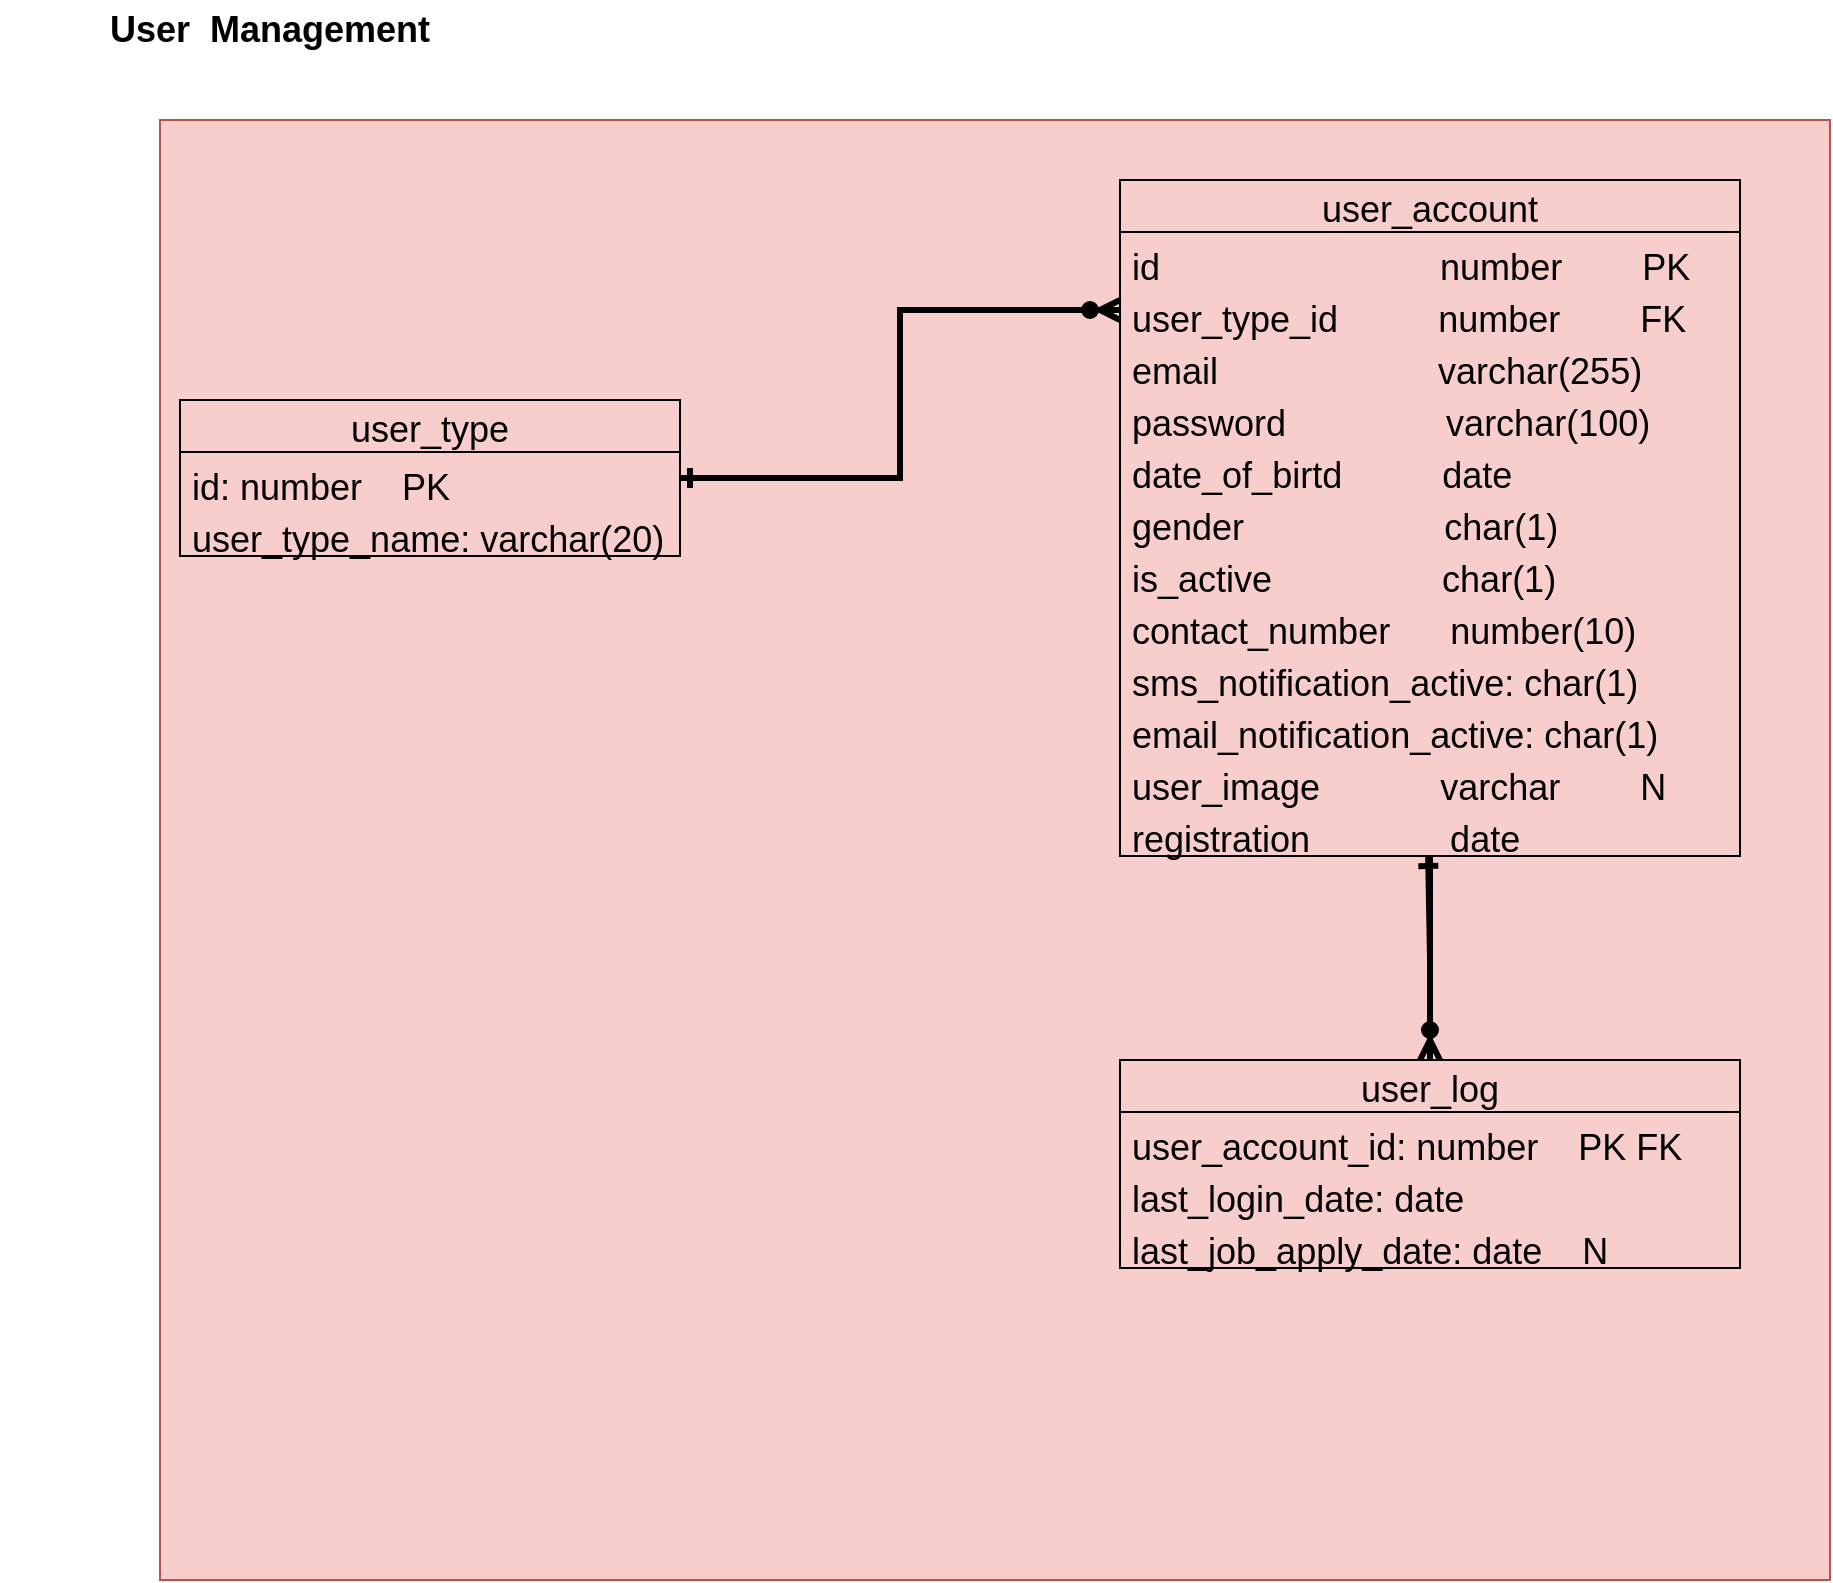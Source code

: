 <mxfile version="15.1.3" type="device"><diagram id="njpAS-azFAWi_Iukm7s_" name="Trang-1"><mxGraphModel dx="1136" dy="648" grid="1" gridSize="10" guides="1" tooltips="1" connect="1" arrows="1" fold="1" page="1" pageScale="1" pageWidth="3300" pageHeight="4681" math="0" shadow="0"><root><mxCell id="0"/><mxCell id="1" parent="0"/><mxCell id="1v4oxGpXoGR4_rd3tIF4-1" value="User&amp;nbsp; Management" style="text;html=1;strokeColor=none;fillColor=none;align=center;verticalAlign=middle;whiteSpace=wrap;rounded=0;fontStyle=1;fontSize=18;" parent="1" vertex="1"><mxGeometry x="10" y="10" width="270" height="30" as="geometry"/></mxCell><mxCell id="1v4oxGpXoGR4_rd3tIF4-2" value="" style="rounded=0;whiteSpace=wrap;html=1;fontSize=18;fillColor=#f8cecc;strokeColor=#b85450;" parent="1" vertex="1"><mxGeometry x="90" y="70" width="835" height="730" as="geometry"/></mxCell><mxCell id="1v4oxGpXoGR4_rd3tIF4-33" style="edgeStyle=orthogonalEdgeStyle;rounded=0;orthogonalLoop=1;jettySize=auto;html=1;fontSize=18;endArrow=ERzeroToMany;endFill=0;strokeWidth=3;" parent="1" source="1v4oxGpXoGR4_rd3tIF4-4" target="1v4oxGpXoGR4_rd3tIF4-25" edge="1"><mxGeometry relative="1" as="geometry"/></mxCell><mxCell id="1v4oxGpXoGR4_rd3tIF4-4" value="user_account" style="swimlane;fontStyle=0;childLayout=stackLayout;horizontal=1;startSize=26;fillColor=none;horizontalStack=0;resizeParent=1;resizeParentMax=0;resizeLast=0;collapsible=1;marginBottom=0;fontSize=18;" parent="1" vertex="1"><mxGeometry x="570" y="100" width="310" height="338" as="geometry"/></mxCell><mxCell id="1v4oxGpXoGR4_rd3tIF4-6" value="id                            number        PK" style="text;strokeColor=none;fillColor=none;align=left;verticalAlign=top;spacingLeft=4;spacingRight=4;overflow=hidden;rotatable=0;points=[[0,0.5],[1,0.5]];portConstraint=eastwest;fontSize=18;" parent="1v4oxGpXoGR4_rd3tIF4-4" vertex="1"><mxGeometry y="26" width="310" height="26" as="geometry"/></mxCell><mxCell id="1v4oxGpXoGR4_rd3tIF4-8" value="user_type_id          number        FK" style="text;strokeColor=none;fillColor=none;align=left;verticalAlign=top;spacingLeft=4;spacingRight=4;overflow=hidden;rotatable=0;points=[[0,0.5],[1,0.5]];portConstraint=eastwest;fontSize=18;" parent="1v4oxGpXoGR4_rd3tIF4-4" vertex="1"><mxGeometry y="52" width="310" height="26" as="geometry"/></mxCell><mxCell id="1v4oxGpXoGR4_rd3tIF4-10" value="email                      varchar(255)" style="text;strokeColor=none;fillColor=none;align=left;verticalAlign=top;spacingLeft=4;spacingRight=4;overflow=hidden;rotatable=0;points=[[0,0.5],[1,0.5]];portConstraint=eastwest;fontSize=18;" parent="1v4oxGpXoGR4_rd3tIF4-4" vertex="1"><mxGeometry y="78" width="310" height="26" as="geometry"/></mxCell><mxCell id="1v4oxGpXoGR4_rd3tIF4-9" value="password                varchar(100)" style="text;strokeColor=none;fillColor=none;align=left;verticalAlign=top;spacingLeft=4;spacingRight=4;overflow=hidden;rotatable=0;points=[[0,0.5],[1,0.5]];portConstraint=eastwest;fontSize=18;" parent="1v4oxGpXoGR4_rd3tIF4-4" vertex="1"><mxGeometry y="104" width="310" height="26" as="geometry"/></mxCell><mxCell id="1v4oxGpXoGR4_rd3tIF4-12" value="date_of_birtd          date" style="text;strokeColor=none;fillColor=none;align=left;verticalAlign=top;spacingLeft=4;spacingRight=4;overflow=hidden;rotatable=0;points=[[0,0.5],[1,0.5]];portConstraint=eastwest;fontSize=18;" parent="1v4oxGpXoGR4_rd3tIF4-4" vertex="1"><mxGeometry y="130" width="310" height="26" as="geometry"/></mxCell><mxCell id="1v4oxGpXoGR4_rd3tIF4-14" value="gender                    char(1)" style="text;strokeColor=none;fillColor=none;align=left;verticalAlign=top;spacingLeft=4;spacingRight=4;overflow=hidden;rotatable=0;points=[[0,0.5],[1,0.5]];portConstraint=eastwest;fontSize=18;" parent="1v4oxGpXoGR4_rd3tIF4-4" vertex="1"><mxGeometry y="156" width="310" height="26" as="geometry"/></mxCell><mxCell id="1v4oxGpXoGR4_rd3tIF4-16" value="is_active                 char(1)" style="text;strokeColor=none;fillColor=none;align=left;verticalAlign=top;spacingLeft=4;spacingRight=4;overflow=hidden;rotatable=0;points=[[0,0.5],[1,0.5]];portConstraint=eastwest;fontSize=18;" parent="1v4oxGpXoGR4_rd3tIF4-4" vertex="1"><mxGeometry y="182" width="310" height="26" as="geometry"/></mxCell><mxCell id="1v4oxGpXoGR4_rd3tIF4-18" value="contact_number      number(10)" style="text;strokeColor=none;fillColor=none;align=left;verticalAlign=top;spacingLeft=4;spacingRight=4;overflow=hidden;rotatable=0;points=[[0,0.5],[1,0.5]];portConstraint=eastwest;fontSize=18;" parent="1v4oxGpXoGR4_rd3tIF4-4" vertex="1"><mxGeometry y="208" width="310" height="26" as="geometry"/></mxCell><mxCell id="1v4oxGpXoGR4_rd3tIF4-17" value="sms_notification_active: char(1)" style="text;strokeColor=none;fillColor=none;align=left;verticalAlign=top;spacingLeft=4;spacingRight=4;overflow=hidden;rotatable=0;points=[[0,0.5],[1,0.5]];portConstraint=eastwest;fontSize=18;" parent="1v4oxGpXoGR4_rd3tIF4-4" vertex="1"><mxGeometry y="234" width="310" height="26" as="geometry"/></mxCell><mxCell id="1v4oxGpXoGR4_rd3tIF4-15" value="email_notification_active: char(1)" style="text;strokeColor=none;fillColor=none;align=left;verticalAlign=top;spacingLeft=4;spacingRight=4;overflow=hidden;rotatable=0;points=[[0,0.5],[1,0.5]];portConstraint=eastwest;fontSize=18;" parent="1v4oxGpXoGR4_rd3tIF4-4" vertex="1"><mxGeometry y="260" width="310" height="26" as="geometry"/></mxCell><mxCell id="1v4oxGpXoGR4_rd3tIF4-13" value="user_image            varchar        N" style="text;strokeColor=none;fillColor=none;align=left;verticalAlign=top;spacingLeft=4;spacingRight=4;overflow=hidden;rotatable=0;points=[[0,0.5],[1,0.5]];portConstraint=eastwest;fontSize=18;" parent="1v4oxGpXoGR4_rd3tIF4-4" vertex="1"><mxGeometry y="286" width="310" height="26" as="geometry"/></mxCell><mxCell id="1v4oxGpXoGR4_rd3tIF4-11" value="registration              date" style="text;strokeColor=none;fillColor=none;align=left;verticalAlign=top;spacingLeft=4;spacingRight=4;overflow=hidden;rotatable=0;points=[[0,0.5],[1,0.5]];portConstraint=eastwest;fontSize=18;" parent="1v4oxGpXoGR4_rd3tIF4-4" vertex="1"><mxGeometry y="312" width="310" height="26" as="geometry"/></mxCell><mxCell id="1v4oxGpXoGR4_rd3tIF4-19" value="user_type" style="swimlane;fontStyle=0;childLayout=stackLayout;horizontal=1;startSize=26;fillColor=none;horizontalStack=0;resizeParent=1;resizeParentMax=0;resizeLast=0;collapsible=1;marginBottom=0;fontSize=18;" parent="1" vertex="1"><mxGeometry x="100" y="210" width="250" height="78" as="geometry"/></mxCell><mxCell id="1v4oxGpXoGR4_rd3tIF4-20" value="id: number    PK" style="text;strokeColor=none;fillColor=none;align=left;verticalAlign=top;spacingLeft=4;spacingRight=4;overflow=hidden;rotatable=0;points=[[0,0.5],[1,0.5]];portConstraint=eastwest;fontSize=18;" parent="1v4oxGpXoGR4_rd3tIF4-19" vertex="1"><mxGeometry y="26" width="250" height="26" as="geometry"/></mxCell><mxCell id="1v4oxGpXoGR4_rd3tIF4-21" value="user_type_name: varchar(20)" style="text;strokeColor=none;fillColor=none;align=left;verticalAlign=top;spacingLeft=4;spacingRight=4;overflow=hidden;rotatable=0;points=[[0,0.5],[1,0.5]];portConstraint=eastwest;fontSize=18;" parent="1v4oxGpXoGR4_rd3tIF4-19" vertex="1"><mxGeometry y="52" width="250" height="26" as="geometry"/></mxCell><mxCell id="1v4oxGpXoGR4_rd3tIF4-23" style="edgeStyle=orthogonalEdgeStyle;rounded=0;orthogonalLoop=1;jettySize=auto;html=1;fontSize=18;endArrow=ERzeroToMany;endFill=0;strokeWidth=3;" parent="1" source="1v4oxGpXoGR4_rd3tIF4-20" target="1v4oxGpXoGR4_rd3tIF4-8" edge="1"><mxGeometry relative="1" as="geometry"/></mxCell><mxCell id="1v4oxGpXoGR4_rd3tIF4-24" style="edgeStyle=orthogonalEdgeStyle;rounded=0;orthogonalLoop=1;jettySize=auto;html=1;entryX=1;entryY=0.5;entryDx=0;entryDy=0;fontSize=18;endArrow=ERone;endFill=0;strokeWidth=3;" parent="1" source="1v4oxGpXoGR4_rd3tIF4-8" target="1v4oxGpXoGR4_rd3tIF4-20" edge="1"><mxGeometry relative="1" as="geometry"/></mxCell><mxCell id="1v4oxGpXoGR4_rd3tIF4-35" style="edgeStyle=orthogonalEdgeStyle;rounded=0;orthogonalLoop=1;jettySize=auto;html=1;entryX=0.497;entryY=1;entryDx=0;entryDy=0;entryPerimeter=0;fontSize=18;endArrow=ERone;endFill=0;strokeWidth=3;" parent="1" source="1v4oxGpXoGR4_rd3tIF4-25" target="1v4oxGpXoGR4_rd3tIF4-11" edge="1"><mxGeometry relative="1" as="geometry"/></mxCell><mxCell id="1v4oxGpXoGR4_rd3tIF4-25" value="user_log" style="swimlane;fontStyle=0;childLayout=stackLayout;horizontal=1;startSize=26;fillColor=none;horizontalStack=0;resizeParent=1;resizeParentMax=0;resizeLast=0;collapsible=1;marginBottom=0;fontSize=18;" parent="1" vertex="1"><mxGeometry x="570" y="540" width="310" height="104" as="geometry"/></mxCell><mxCell id="1v4oxGpXoGR4_rd3tIF4-27" value="user_account_id: number    PK FK" style="text;strokeColor=none;fillColor=none;align=left;verticalAlign=top;spacingLeft=4;spacingRight=4;overflow=hidden;rotatable=0;points=[[0,0.5],[1,0.5]];portConstraint=eastwest;fontSize=18;" parent="1v4oxGpXoGR4_rd3tIF4-25" vertex="1"><mxGeometry y="26" width="310" height="26" as="geometry"/></mxCell><mxCell id="1v4oxGpXoGR4_rd3tIF4-32" value="last_login_date: date" style="text;strokeColor=none;fillColor=none;align=left;verticalAlign=top;spacingLeft=4;spacingRight=4;overflow=hidden;rotatable=0;points=[[0,0.5],[1,0.5]];portConstraint=eastwest;fontSize=18;" parent="1v4oxGpXoGR4_rd3tIF4-25" vertex="1"><mxGeometry y="52" width="310" height="26" as="geometry"/></mxCell><mxCell id="1v4oxGpXoGR4_rd3tIF4-28" value="last_job_apply_date: date    N" style="text;strokeColor=none;fillColor=none;align=left;verticalAlign=top;spacingLeft=4;spacingRight=4;overflow=hidden;rotatable=0;points=[[0,0.5],[1,0.5]];portConstraint=eastwest;fontSize=18;" parent="1v4oxGpXoGR4_rd3tIF4-25" vertex="1"><mxGeometry y="78" width="310" height="26" as="geometry"/></mxCell></root></mxGraphModel></diagram></mxfile>